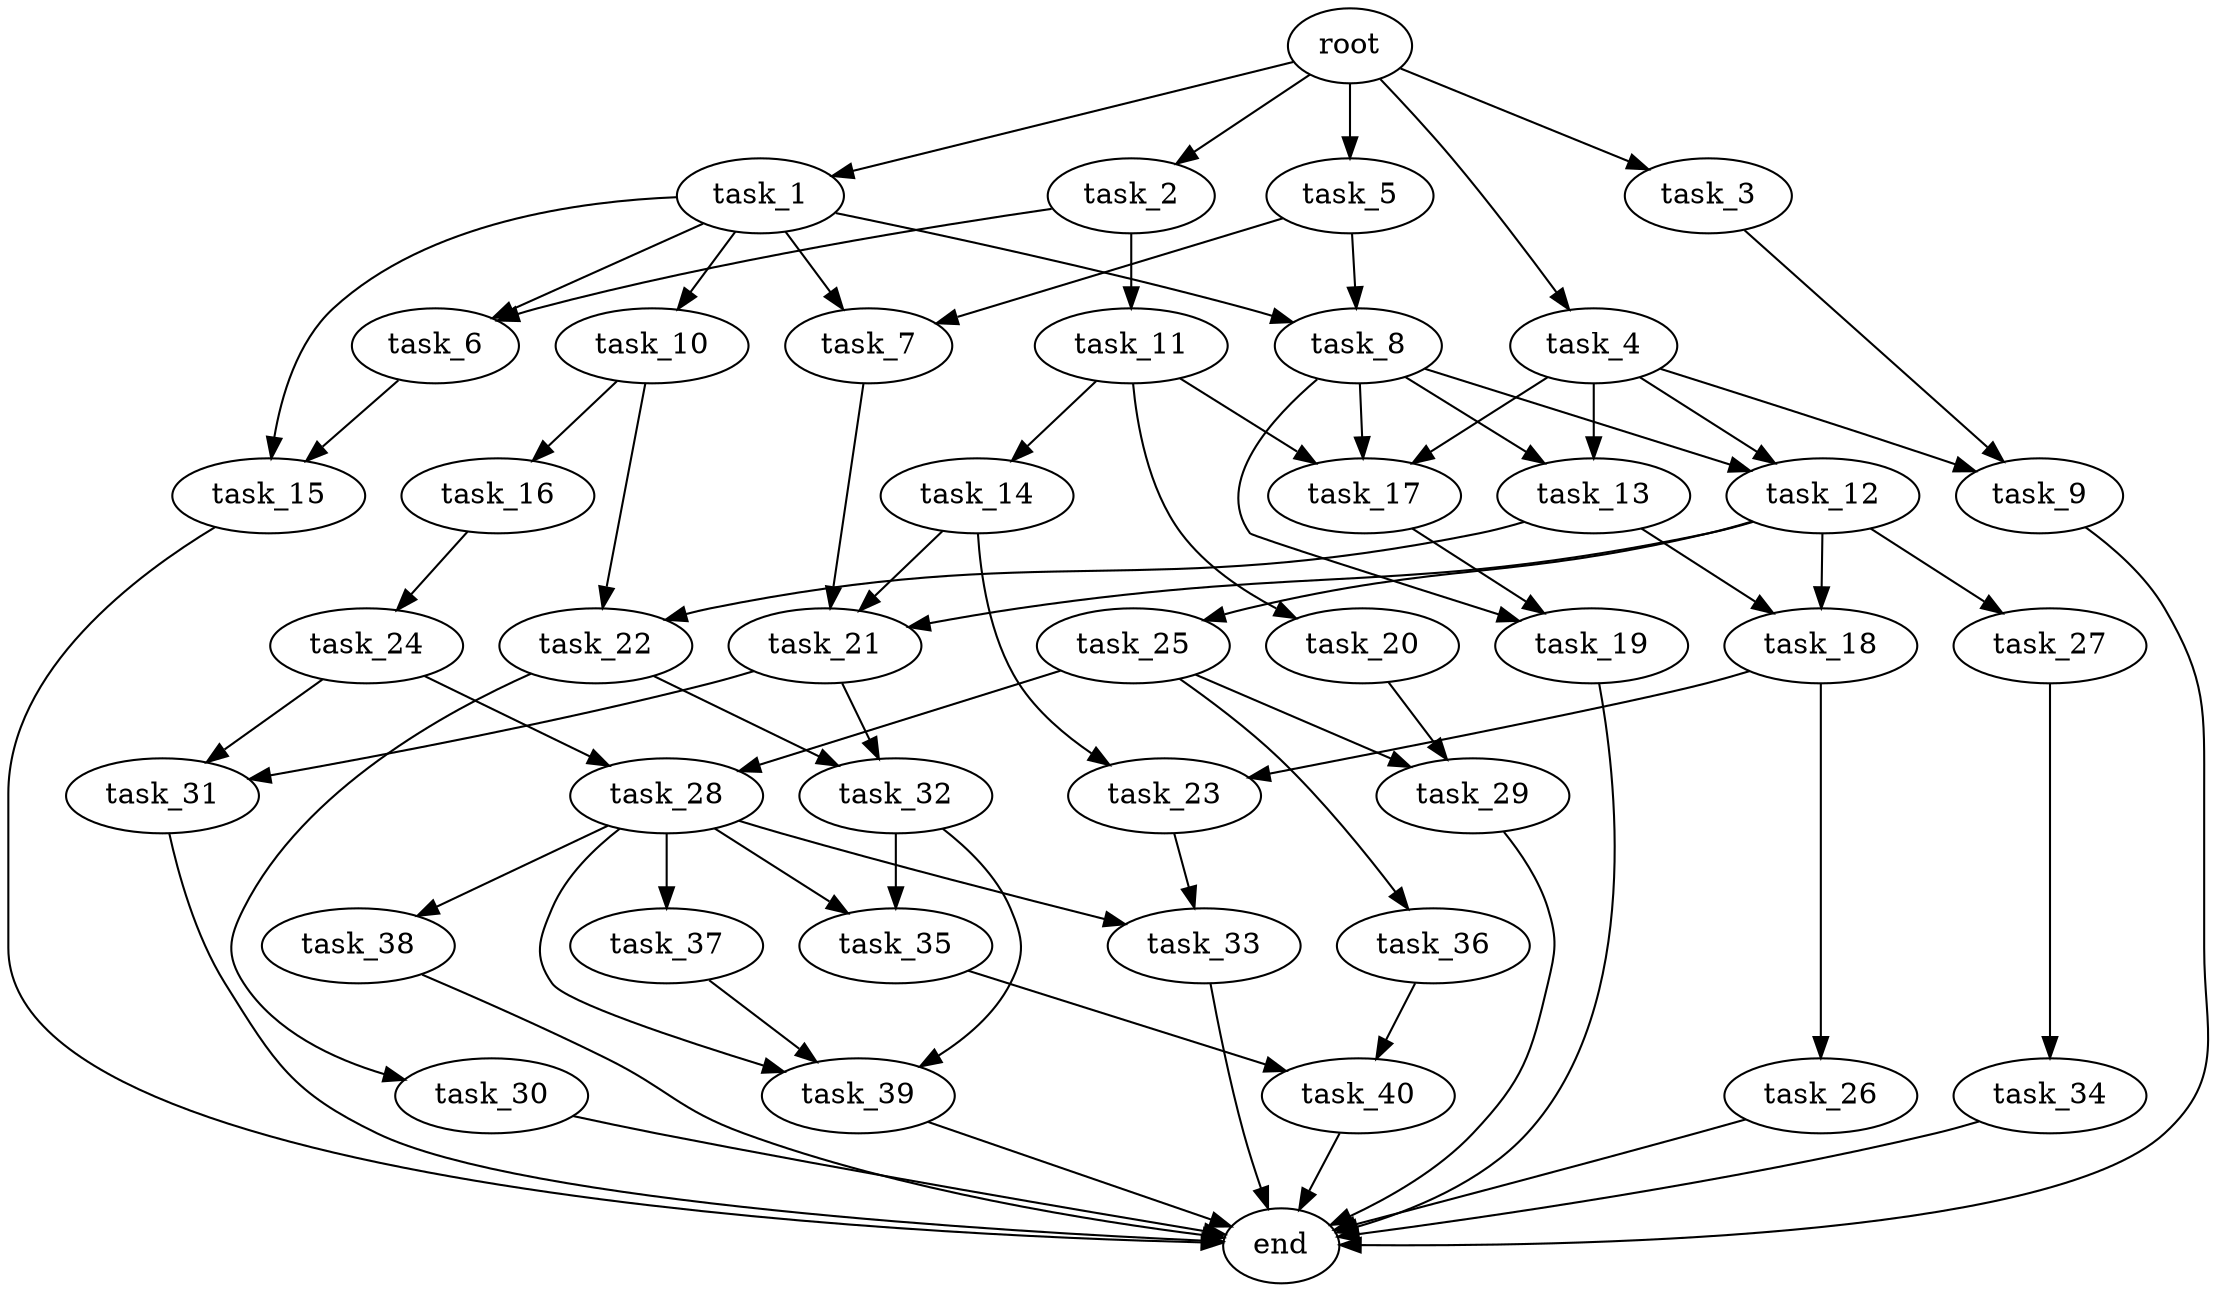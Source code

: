digraph G {
  root [size="0.000000e+00"];
  task_1 [size="5.828806e+09"];
  task_2 [size="4.380966e+09"];
  task_3 [size="5.610839e+09"];
  task_4 [size="8.768540e+09"];
  task_5 [size="8.239028e+09"];
  task_6 [size="8.898440e+09"];
  task_7 [size="3.286606e+09"];
  task_8 [size="7.100078e+09"];
  task_9 [size="3.485946e+09"];
  task_10 [size="5.199473e+09"];
  task_11 [size="9.454533e+09"];
  task_12 [size="7.419231e+09"];
  task_13 [size="8.426028e+09"];
  task_14 [size="5.143700e+08"];
  task_15 [size="1.435449e+09"];
  task_16 [size="4.411633e+09"];
  task_17 [size="5.838486e+09"];
  task_18 [size="7.311550e+09"];
  task_19 [size="6.092418e+09"];
  task_20 [size="8.972043e+09"];
  task_21 [size="8.457438e+09"];
  task_22 [size="8.386078e+09"];
  task_23 [size="8.200197e+09"];
  task_24 [size="2.993098e+09"];
  task_25 [size="5.404939e+09"];
  task_26 [size="6.393338e+09"];
  task_27 [size="9.073132e+09"];
  task_28 [size="4.519080e+09"];
  task_29 [size="8.204109e+08"];
  task_30 [size="1.448727e+08"];
  task_31 [size="3.282334e+09"];
  task_32 [size="5.806414e+09"];
  task_33 [size="2.993188e+09"];
  task_34 [size="9.654897e+09"];
  task_35 [size="9.254480e+09"];
  task_36 [size="8.109041e+09"];
  task_37 [size="7.899286e+09"];
  task_38 [size="7.948256e+09"];
  task_39 [size="2.061901e+09"];
  task_40 [size="4.963901e+09"];
  end [size="0.000000e+00"];

  root -> task_1 [size="1.000000e-12"];
  root -> task_2 [size="1.000000e-12"];
  root -> task_3 [size="1.000000e-12"];
  root -> task_4 [size="1.000000e-12"];
  root -> task_5 [size="1.000000e-12"];
  task_1 -> task_6 [size="4.449220e+08"];
  task_1 -> task_7 [size="1.643303e+08"];
  task_1 -> task_8 [size="3.550039e+08"];
  task_1 -> task_10 [size="5.199473e+08"];
  task_1 -> task_15 [size="7.177244e+07"];
  task_2 -> task_6 [size="4.449220e+08"];
  task_2 -> task_11 [size="9.454533e+08"];
  task_3 -> task_9 [size="1.742973e+08"];
  task_4 -> task_9 [size="1.742973e+08"];
  task_4 -> task_12 [size="3.709615e+08"];
  task_4 -> task_13 [size="4.213014e+08"];
  task_4 -> task_17 [size="1.946162e+08"];
  task_5 -> task_7 [size="1.643303e+08"];
  task_5 -> task_8 [size="3.550039e+08"];
  task_6 -> task_15 [size="7.177244e+07"];
  task_7 -> task_21 [size="2.819146e+08"];
  task_8 -> task_12 [size="3.709615e+08"];
  task_8 -> task_13 [size="4.213014e+08"];
  task_8 -> task_17 [size="1.946162e+08"];
  task_8 -> task_19 [size="3.046209e+08"];
  task_9 -> end [size="1.000000e-12"];
  task_10 -> task_16 [size="4.411633e+08"];
  task_10 -> task_22 [size="4.193039e+08"];
  task_11 -> task_14 [size="5.143700e+07"];
  task_11 -> task_17 [size="1.946162e+08"];
  task_11 -> task_20 [size="8.972043e+08"];
  task_12 -> task_18 [size="3.655775e+08"];
  task_12 -> task_21 [size="2.819146e+08"];
  task_12 -> task_25 [size="5.404939e+08"];
  task_12 -> task_27 [size="9.073132e+08"];
  task_13 -> task_18 [size="3.655775e+08"];
  task_13 -> task_22 [size="4.193039e+08"];
  task_14 -> task_21 [size="2.819146e+08"];
  task_14 -> task_23 [size="4.100098e+08"];
  task_15 -> end [size="1.000000e-12"];
  task_16 -> task_24 [size="2.993098e+08"];
  task_17 -> task_19 [size="3.046209e+08"];
  task_18 -> task_23 [size="4.100098e+08"];
  task_18 -> task_26 [size="6.393338e+08"];
  task_19 -> end [size="1.000000e-12"];
  task_20 -> task_29 [size="4.102055e+07"];
  task_21 -> task_31 [size="1.641167e+08"];
  task_21 -> task_32 [size="2.903207e+08"];
  task_22 -> task_30 [size="1.448727e+07"];
  task_22 -> task_32 [size="2.903207e+08"];
  task_23 -> task_33 [size="1.496594e+08"];
  task_24 -> task_28 [size="2.259540e+08"];
  task_24 -> task_31 [size="1.641167e+08"];
  task_25 -> task_28 [size="2.259540e+08"];
  task_25 -> task_29 [size="4.102055e+07"];
  task_25 -> task_36 [size="8.109041e+08"];
  task_26 -> end [size="1.000000e-12"];
  task_27 -> task_34 [size="9.654897e+08"];
  task_28 -> task_33 [size="1.496594e+08"];
  task_28 -> task_35 [size="4.627240e+08"];
  task_28 -> task_37 [size="7.899286e+08"];
  task_28 -> task_38 [size="7.948256e+08"];
  task_28 -> task_39 [size="6.873002e+07"];
  task_29 -> end [size="1.000000e-12"];
  task_30 -> end [size="1.000000e-12"];
  task_31 -> end [size="1.000000e-12"];
  task_32 -> task_35 [size="4.627240e+08"];
  task_32 -> task_39 [size="6.873002e+07"];
  task_33 -> end [size="1.000000e-12"];
  task_34 -> end [size="1.000000e-12"];
  task_35 -> task_40 [size="2.481951e+08"];
  task_36 -> task_40 [size="2.481951e+08"];
  task_37 -> task_39 [size="6.873002e+07"];
  task_38 -> end [size="1.000000e-12"];
  task_39 -> end [size="1.000000e-12"];
  task_40 -> end [size="1.000000e-12"];
}
